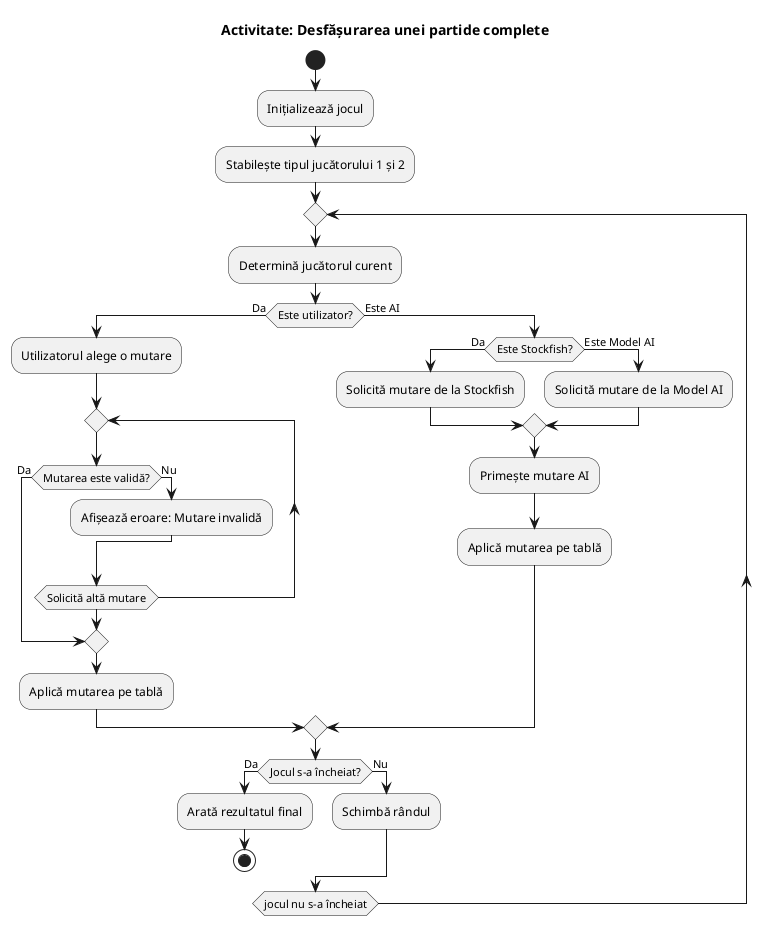 @startuml  
title Activitate: Desfășurarea unei partide complete

start

:Inițializează jocul;
:Stabilește tipul jucătorului 1 și 2;

repeat
  :Determină jucătorul curent;

  if (Este utilizator?) then (Da)
    :Utilizatorul alege o mutare;

    repeat
      if (Mutarea este validă?) then (Da)
        break
      else (Nu)
        :Afișează eroare: Mutare invalidă;
      endif
    repeat while (Solicită altă mutare)

    :Aplică mutarea pe tablă;

  else (Este AI)
    if (Este Stockfish?) then (Da)
      :Solicită mutare de la Stockfish;
    else (Este Model AI)
      :Solicită mutare de la Model AI;
    endif

    :Primește mutare AI;
    :Aplică mutarea pe tablă;
  endif

  if (Jocul s-a încheiat?) then (Da)
    :Arată rezultatul final;
    stop
  else (Nu)
    :Schimbă rândul;
  endif

repeat while (jocul nu s-a încheiat)

@enduml
